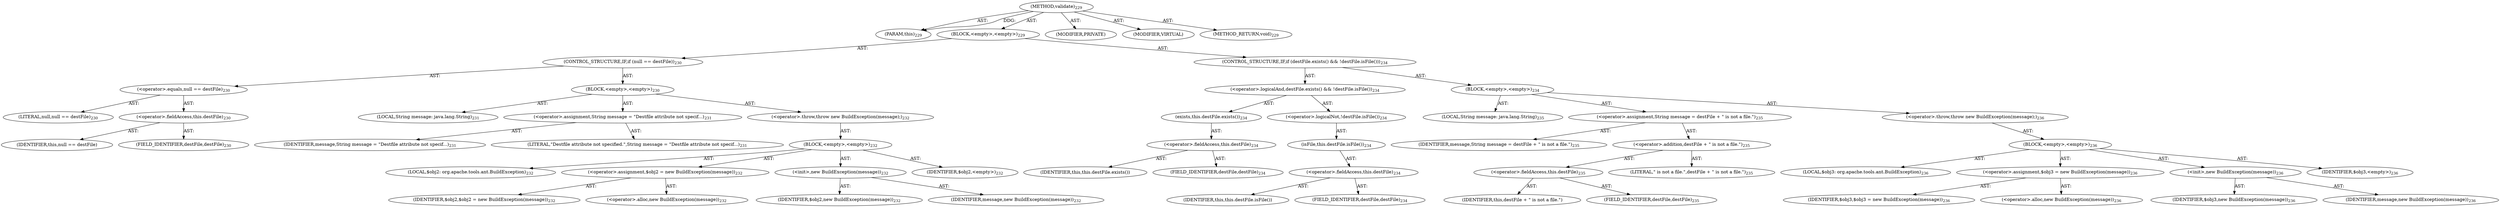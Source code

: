 digraph "validate" {  
"111669149702" [label = <(METHOD,validate)<SUB>229</SUB>> ]
"115964117004" [label = <(PARAM,this)<SUB>229</SUB>> ]
"25769803789" [label = <(BLOCK,&lt;empty&gt;,&lt;empty&gt;)<SUB>229</SUB>> ]
"47244640261" [label = <(CONTROL_STRUCTURE,IF,if (null == destFile))<SUB>230</SUB>> ]
"30064771137" [label = <(&lt;operator&gt;.equals,null == destFile)<SUB>230</SUB>> ]
"90194313226" [label = <(LITERAL,null,null == destFile)<SUB>230</SUB>> ]
"30064771138" [label = <(&lt;operator&gt;.fieldAccess,this.destFile)<SUB>230</SUB>> ]
"68719476802" [label = <(IDENTIFIER,this,null == destFile)> ]
"55834574866" [label = <(FIELD_IDENTIFIER,destFile,destFile)<SUB>230</SUB>> ]
"25769803790" [label = <(BLOCK,&lt;empty&gt;,&lt;empty&gt;)<SUB>230</SUB>> ]
"94489280521" [label = <(LOCAL,String message: java.lang.String)<SUB>231</SUB>> ]
"30064771139" [label = <(&lt;operator&gt;.assignment,String message = &quot;Destfile attribute not specif...)<SUB>231</SUB>> ]
"68719476803" [label = <(IDENTIFIER,message,String message = &quot;Destfile attribute not specif...)<SUB>231</SUB>> ]
"90194313227" [label = <(LITERAL,&quot;Destfile attribute not specified.&quot;,String message = &quot;Destfile attribute not specif...)<SUB>231</SUB>> ]
"30064771140" [label = <(&lt;operator&gt;.throw,throw new BuildException(message);)<SUB>232</SUB>> ]
"25769803791" [label = <(BLOCK,&lt;empty&gt;,&lt;empty&gt;)<SUB>232</SUB>> ]
"94489280522" [label = <(LOCAL,$obj2: org.apache.tools.ant.BuildException)<SUB>232</SUB>> ]
"30064771141" [label = <(&lt;operator&gt;.assignment,$obj2 = new BuildException(message))<SUB>232</SUB>> ]
"68719476804" [label = <(IDENTIFIER,$obj2,$obj2 = new BuildException(message))<SUB>232</SUB>> ]
"30064771142" [label = <(&lt;operator&gt;.alloc,new BuildException(message))<SUB>232</SUB>> ]
"30064771143" [label = <(&lt;init&gt;,new BuildException(message))<SUB>232</SUB>> ]
"68719476805" [label = <(IDENTIFIER,$obj2,new BuildException(message))<SUB>232</SUB>> ]
"68719476806" [label = <(IDENTIFIER,message,new BuildException(message))<SUB>232</SUB>> ]
"68719476807" [label = <(IDENTIFIER,$obj2,&lt;empty&gt;)<SUB>232</SUB>> ]
"47244640262" [label = <(CONTROL_STRUCTURE,IF,if (destFile.exists() &amp;&amp; !destFile.isFile()))<SUB>234</SUB>> ]
"30064771144" [label = <(&lt;operator&gt;.logicalAnd,destFile.exists() &amp;&amp; !destFile.isFile())<SUB>234</SUB>> ]
"30064771145" [label = <(exists,this.destFile.exists())<SUB>234</SUB>> ]
"30064771146" [label = <(&lt;operator&gt;.fieldAccess,this.destFile)<SUB>234</SUB>> ]
"68719476808" [label = <(IDENTIFIER,this,this.destFile.exists())> ]
"55834574867" [label = <(FIELD_IDENTIFIER,destFile,destFile)<SUB>234</SUB>> ]
"30064771147" [label = <(&lt;operator&gt;.logicalNot,!destFile.isFile())<SUB>234</SUB>> ]
"30064771148" [label = <(isFile,this.destFile.isFile())<SUB>234</SUB>> ]
"30064771149" [label = <(&lt;operator&gt;.fieldAccess,this.destFile)<SUB>234</SUB>> ]
"68719476809" [label = <(IDENTIFIER,this,this.destFile.isFile())> ]
"55834574868" [label = <(FIELD_IDENTIFIER,destFile,destFile)<SUB>234</SUB>> ]
"25769803792" [label = <(BLOCK,&lt;empty&gt;,&lt;empty&gt;)<SUB>234</SUB>> ]
"94489280523" [label = <(LOCAL,String message: java.lang.String)<SUB>235</SUB>> ]
"30064771150" [label = <(&lt;operator&gt;.assignment,String message = destFile + &quot; is not a file.&quot;)<SUB>235</SUB>> ]
"68719476810" [label = <(IDENTIFIER,message,String message = destFile + &quot; is not a file.&quot;)<SUB>235</SUB>> ]
"30064771151" [label = <(&lt;operator&gt;.addition,destFile + &quot; is not a file.&quot;)<SUB>235</SUB>> ]
"30064771152" [label = <(&lt;operator&gt;.fieldAccess,this.destFile)<SUB>235</SUB>> ]
"68719476811" [label = <(IDENTIFIER,this,destFile + &quot; is not a file.&quot;)> ]
"55834574869" [label = <(FIELD_IDENTIFIER,destFile,destFile)<SUB>235</SUB>> ]
"90194313228" [label = <(LITERAL,&quot; is not a file.&quot;,destFile + &quot; is not a file.&quot;)<SUB>235</SUB>> ]
"30064771153" [label = <(&lt;operator&gt;.throw,throw new BuildException(message);)<SUB>236</SUB>> ]
"25769803793" [label = <(BLOCK,&lt;empty&gt;,&lt;empty&gt;)<SUB>236</SUB>> ]
"94489280524" [label = <(LOCAL,$obj3: org.apache.tools.ant.BuildException)<SUB>236</SUB>> ]
"30064771154" [label = <(&lt;operator&gt;.assignment,$obj3 = new BuildException(message))<SUB>236</SUB>> ]
"68719476812" [label = <(IDENTIFIER,$obj3,$obj3 = new BuildException(message))<SUB>236</SUB>> ]
"30064771155" [label = <(&lt;operator&gt;.alloc,new BuildException(message))<SUB>236</SUB>> ]
"30064771156" [label = <(&lt;init&gt;,new BuildException(message))<SUB>236</SUB>> ]
"68719476813" [label = <(IDENTIFIER,$obj3,new BuildException(message))<SUB>236</SUB>> ]
"68719476814" [label = <(IDENTIFIER,message,new BuildException(message))<SUB>236</SUB>> ]
"68719476815" [label = <(IDENTIFIER,$obj3,&lt;empty&gt;)<SUB>236</SUB>> ]
"133143986197" [label = <(MODIFIER,PRIVATE)> ]
"133143986198" [label = <(MODIFIER,VIRTUAL)> ]
"128849018886" [label = <(METHOD_RETURN,void)<SUB>229</SUB>> ]
  "111669149702" -> "115964117004"  [ label = "AST: "] 
  "111669149702" -> "25769803789"  [ label = "AST: "] 
  "111669149702" -> "133143986197"  [ label = "AST: "] 
  "111669149702" -> "133143986198"  [ label = "AST: "] 
  "111669149702" -> "128849018886"  [ label = "AST: "] 
  "25769803789" -> "47244640261"  [ label = "AST: "] 
  "25769803789" -> "47244640262"  [ label = "AST: "] 
  "47244640261" -> "30064771137"  [ label = "AST: "] 
  "47244640261" -> "25769803790"  [ label = "AST: "] 
  "30064771137" -> "90194313226"  [ label = "AST: "] 
  "30064771137" -> "30064771138"  [ label = "AST: "] 
  "30064771138" -> "68719476802"  [ label = "AST: "] 
  "30064771138" -> "55834574866"  [ label = "AST: "] 
  "25769803790" -> "94489280521"  [ label = "AST: "] 
  "25769803790" -> "30064771139"  [ label = "AST: "] 
  "25769803790" -> "30064771140"  [ label = "AST: "] 
  "30064771139" -> "68719476803"  [ label = "AST: "] 
  "30064771139" -> "90194313227"  [ label = "AST: "] 
  "30064771140" -> "25769803791"  [ label = "AST: "] 
  "25769803791" -> "94489280522"  [ label = "AST: "] 
  "25769803791" -> "30064771141"  [ label = "AST: "] 
  "25769803791" -> "30064771143"  [ label = "AST: "] 
  "25769803791" -> "68719476807"  [ label = "AST: "] 
  "30064771141" -> "68719476804"  [ label = "AST: "] 
  "30064771141" -> "30064771142"  [ label = "AST: "] 
  "30064771143" -> "68719476805"  [ label = "AST: "] 
  "30064771143" -> "68719476806"  [ label = "AST: "] 
  "47244640262" -> "30064771144"  [ label = "AST: "] 
  "47244640262" -> "25769803792"  [ label = "AST: "] 
  "30064771144" -> "30064771145"  [ label = "AST: "] 
  "30064771144" -> "30064771147"  [ label = "AST: "] 
  "30064771145" -> "30064771146"  [ label = "AST: "] 
  "30064771146" -> "68719476808"  [ label = "AST: "] 
  "30064771146" -> "55834574867"  [ label = "AST: "] 
  "30064771147" -> "30064771148"  [ label = "AST: "] 
  "30064771148" -> "30064771149"  [ label = "AST: "] 
  "30064771149" -> "68719476809"  [ label = "AST: "] 
  "30064771149" -> "55834574868"  [ label = "AST: "] 
  "25769803792" -> "94489280523"  [ label = "AST: "] 
  "25769803792" -> "30064771150"  [ label = "AST: "] 
  "25769803792" -> "30064771153"  [ label = "AST: "] 
  "30064771150" -> "68719476810"  [ label = "AST: "] 
  "30064771150" -> "30064771151"  [ label = "AST: "] 
  "30064771151" -> "30064771152"  [ label = "AST: "] 
  "30064771151" -> "90194313228"  [ label = "AST: "] 
  "30064771152" -> "68719476811"  [ label = "AST: "] 
  "30064771152" -> "55834574869"  [ label = "AST: "] 
  "30064771153" -> "25769803793"  [ label = "AST: "] 
  "25769803793" -> "94489280524"  [ label = "AST: "] 
  "25769803793" -> "30064771154"  [ label = "AST: "] 
  "25769803793" -> "30064771156"  [ label = "AST: "] 
  "25769803793" -> "68719476815"  [ label = "AST: "] 
  "30064771154" -> "68719476812"  [ label = "AST: "] 
  "30064771154" -> "30064771155"  [ label = "AST: "] 
  "30064771156" -> "68719476813"  [ label = "AST: "] 
  "30064771156" -> "68719476814"  [ label = "AST: "] 
  "111669149702" -> "115964117004"  [ label = "DDG: "] 
}
